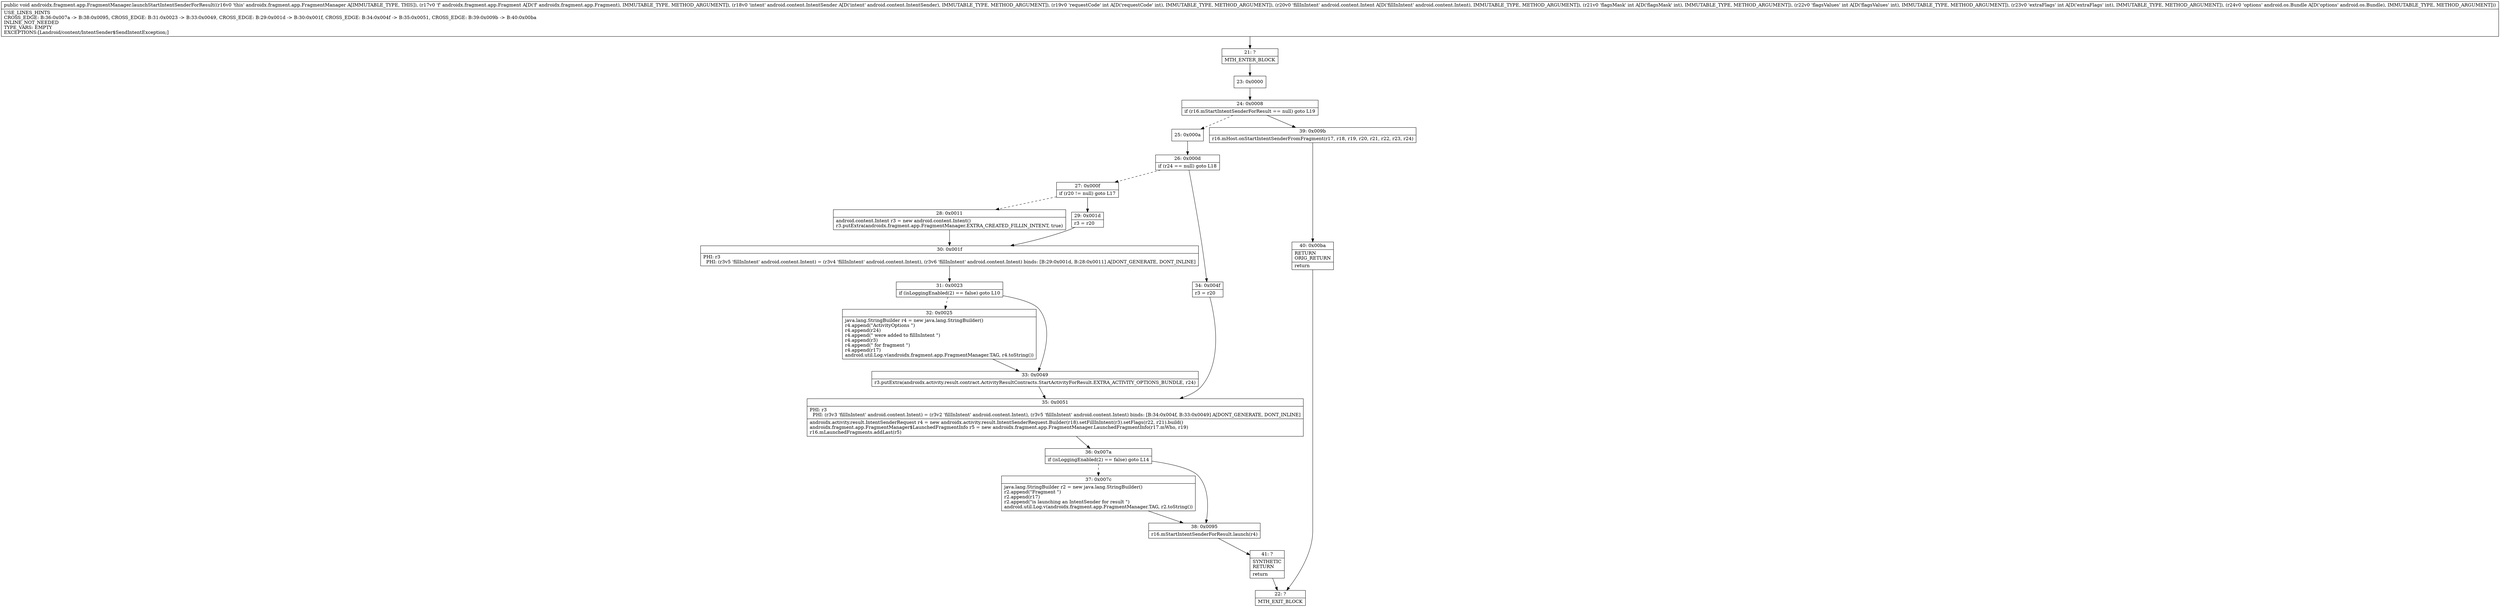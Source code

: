 digraph "CFG forandroidx.fragment.app.FragmentManager.launchStartIntentSenderForResult(Landroidx\/fragment\/app\/Fragment;Landroid\/content\/IntentSender;ILandroid\/content\/Intent;IIILandroid\/os\/Bundle;)V" {
Node_21 [shape=record,label="{21\:\ ?|MTH_ENTER_BLOCK\l}"];
Node_23 [shape=record,label="{23\:\ 0x0000}"];
Node_24 [shape=record,label="{24\:\ 0x0008|if (r16.mStartIntentSenderForResult == null) goto L19\l}"];
Node_25 [shape=record,label="{25\:\ 0x000a}"];
Node_26 [shape=record,label="{26\:\ 0x000d|if (r24 == null) goto L18\l}"];
Node_27 [shape=record,label="{27\:\ 0x000f|if (r20 != null) goto L17\l}"];
Node_28 [shape=record,label="{28\:\ 0x0011|android.content.Intent r3 = new android.content.Intent()\lr3.putExtra(androidx.fragment.app.FragmentManager.EXTRA_CREATED_FILLIN_INTENT, true)\l}"];
Node_30 [shape=record,label="{30\:\ 0x001f|PHI: r3 \l  PHI: (r3v5 'fillInIntent' android.content.Intent) = (r3v4 'fillInIntent' android.content.Intent), (r3v6 'fillInIntent' android.content.Intent) binds: [B:29:0x001d, B:28:0x0011] A[DONT_GENERATE, DONT_INLINE]\l}"];
Node_31 [shape=record,label="{31\:\ 0x0023|if (isLoggingEnabled(2) == false) goto L10\l}"];
Node_32 [shape=record,label="{32\:\ 0x0025|java.lang.StringBuilder r4 = new java.lang.StringBuilder()\lr4.append(\"ActivityOptions \")\lr4.append(r24)\lr4.append(\" were added to fillInIntent \")\lr4.append(r3)\lr4.append(\" for fragment \")\lr4.append(r17)\landroid.util.Log.v(androidx.fragment.app.FragmentManager.TAG, r4.toString())\l}"];
Node_33 [shape=record,label="{33\:\ 0x0049|r3.putExtra(androidx.activity.result.contract.ActivityResultContracts.StartActivityForResult.EXTRA_ACTIVITY_OPTIONS_BUNDLE, r24)\l}"];
Node_35 [shape=record,label="{35\:\ 0x0051|PHI: r3 \l  PHI: (r3v3 'fillInIntent' android.content.Intent) = (r3v2 'fillInIntent' android.content.Intent), (r3v5 'fillInIntent' android.content.Intent) binds: [B:34:0x004f, B:33:0x0049] A[DONT_GENERATE, DONT_INLINE]\l|androidx.activity.result.IntentSenderRequest r4 = new androidx.activity.result.IntentSenderRequest.Builder(r18).setFillInIntent(r3).setFlags(r22, r21).build()\landroidx.fragment.app.FragmentManager$LaunchedFragmentInfo r5 = new androidx.fragment.app.FragmentManager.LaunchedFragmentInfo(r17.mWho, r19)\lr16.mLaunchedFragments.addLast(r5)\l}"];
Node_36 [shape=record,label="{36\:\ 0x007a|if (isLoggingEnabled(2) == false) goto L14\l}"];
Node_37 [shape=record,label="{37\:\ 0x007c|java.lang.StringBuilder r2 = new java.lang.StringBuilder()\lr2.append(\"Fragment \")\lr2.append(r17)\lr2.append(\"is launching an IntentSender for result \")\landroid.util.Log.v(androidx.fragment.app.FragmentManager.TAG, r2.toString())\l}"];
Node_38 [shape=record,label="{38\:\ 0x0095|r16.mStartIntentSenderForResult.launch(r4)\l}"];
Node_41 [shape=record,label="{41\:\ ?|SYNTHETIC\lRETURN\l|return\l}"];
Node_22 [shape=record,label="{22\:\ ?|MTH_EXIT_BLOCK\l}"];
Node_29 [shape=record,label="{29\:\ 0x001d|r3 = r20\l}"];
Node_34 [shape=record,label="{34\:\ 0x004f|r3 = r20\l}"];
Node_39 [shape=record,label="{39\:\ 0x009b|r16.mHost.onStartIntentSenderFromFragment(r17, r18, r19, r20, r21, r22, r23, r24)\l}"];
Node_40 [shape=record,label="{40\:\ 0x00ba|RETURN\lORIG_RETURN\l|return\l}"];
MethodNode[shape=record,label="{public void androidx.fragment.app.FragmentManager.launchStartIntentSenderForResult((r16v0 'this' androidx.fragment.app.FragmentManager A[IMMUTABLE_TYPE, THIS]), (r17v0 'f' androidx.fragment.app.Fragment A[D('f' androidx.fragment.app.Fragment), IMMUTABLE_TYPE, METHOD_ARGUMENT]), (r18v0 'intent' android.content.IntentSender A[D('intent' android.content.IntentSender), IMMUTABLE_TYPE, METHOD_ARGUMENT]), (r19v0 'requestCode' int A[D('requestCode' int), IMMUTABLE_TYPE, METHOD_ARGUMENT]), (r20v0 'fillInIntent' android.content.Intent A[D('fillInIntent' android.content.Intent), IMMUTABLE_TYPE, METHOD_ARGUMENT]), (r21v0 'flagsMask' int A[D('flagsMask' int), IMMUTABLE_TYPE, METHOD_ARGUMENT]), (r22v0 'flagsValues' int A[D('flagsValues' int), IMMUTABLE_TYPE, METHOD_ARGUMENT]), (r23v0 'extraFlags' int A[D('extraFlags' int), IMMUTABLE_TYPE, METHOD_ARGUMENT]), (r24v0 'options' android.os.Bundle A[D('options' android.os.Bundle), IMMUTABLE_TYPE, METHOD_ARGUMENT]))  | USE_LINES_HINTS\lCROSS_EDGE: B:36:0x007a \-\> B:38:0x0095, CROSS_EDGE: B:31:0x0023 \-\> B:33:0x0049, CROSS_EDGE: B:29:0x001d \-\> B:30:0x001f, CROSS_EDGE: B:34:0x004f \-\> B:35:0x0051, CROSS_EDGE: B:39:0x009b \-\> B:40:0x00ba\lINLINE_NOT_NEEDED\lTYPE_VARS: EMPTY\lEXCEPTIONS:[Landroid\/content\/IntentSender$SendIntentException;]\l}"];
MethodNode -> Node_21;Node_21 -> Node_23;
Node_23 -> Node_24;
Node_24 -> Node_25[style=dashed];
Node_24 -> Node_39;
Node_25 -> Node_26;
Node_26 -> Node_27[style=dashed];
Node_26 -> Node_34;
Node_27 -> Node_28[style=dashed];
Node_27 -> Node_29;
Node_28 -> Node_30;
Node_30 -> Node_31;
Node_31 -> Node_32[style=dashed];
Node_31 -> Node_33;
Node_32 -> Node_33;
Node_33 -> Node_35;
Node_35 -> Node_36;
Node_36 -> Node_37[style=dashed];
Node_36 -> Node_38;
Node_37 -> Node_38;
Node_38 -> Node_41;
Node_41 -> Node_22;
Node_29 -> Node_30;
Node_34 -> Node_35;
Node_39 -> Node_40;
Node_40 -> Node_22;
}

